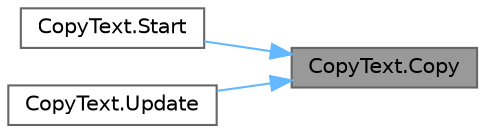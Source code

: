 digraph "CopyText.Copy"
{
 // LATEX_PDF_SIZE
  bgcolor="transparent";
  edge [fontname=Helvetica,fontsize=10,labelfontname=Helvetica,labelfontsize=10];
  node [fontname=Helvetica,fontsize=10,shape=box,height=0.2,width=0.4];
  rankdir="RL";
  Node1 [id="Node000001",label="CopyText.Copy",height=0.2,width=0.4,color="gray40", fillcolor="grey60", style="filled", fontcolor="black",tooltip=" "];
  Node1 -> Node2 [id="edge1_Node000001_Node000002",dir="back",color="steelblue1",style="solid",tooltip=" "];
  Node2 [id="Node000002",label="CopyText.Start",height=0.2,width=0.4,color="grey40", fillcolor="white", style="filled",URL="$class_copy_text.html#a9bf25ffa79f012924659a5fd628767bb",tooltip=" "];
  Node1 -> Node3 [id="edge2_Node000001_Node000003",dir="back",color="steelblue1",style="solid",tooltip=" "];
  Node3 [id="Node000003",label="CopyText.Update",height=0.2,width=0.4,color="grey40", fillcolor="white", style="filled",URL="$class_copy_text.html#a3604b5bae180b9d4768ed5b3cb9d01cc",tooltip=" "];
}
